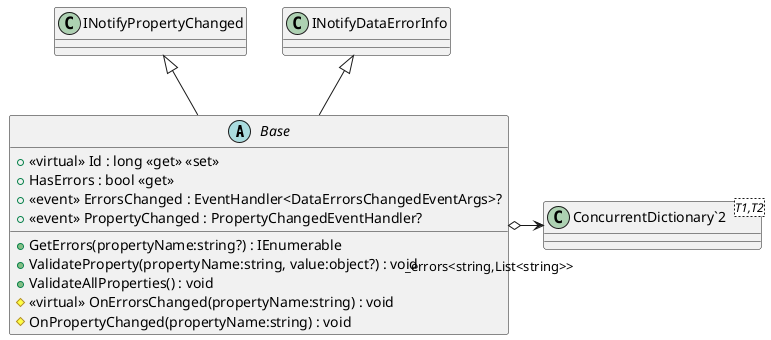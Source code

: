@startuml
abstract class Base {
    + <<virtual>> Id : long <<get>> <<set>>
    + HasErrors : bool <<get>>
    +  <<event>> ErrorsChanged : EventHandler<DataErrorsChangedEventArgs>? 
    + GetErrors(propertyName:string?) : IEnumerable
    + ValidateProperty(propertyName:string, value:object?) : void
    + ValidateAllProperties() : void
    # <<virtual>> OnErrorsChanged(propertyName:string) : void
    +  <<event>> PropertyChanged : PropertyChangedEventHandler? 
    # OnPropertyChanged(propertyName:string) : void
}
class "ConcurrentDictionary`2"<T1,T2> {
}
INotifyPropertyChanged <|-- Base
INotifyDataErrorInfo <|-- Base
Base o-> "_errors<string,List<string>>" "ConcurrentDictionary`2"
@enduml
